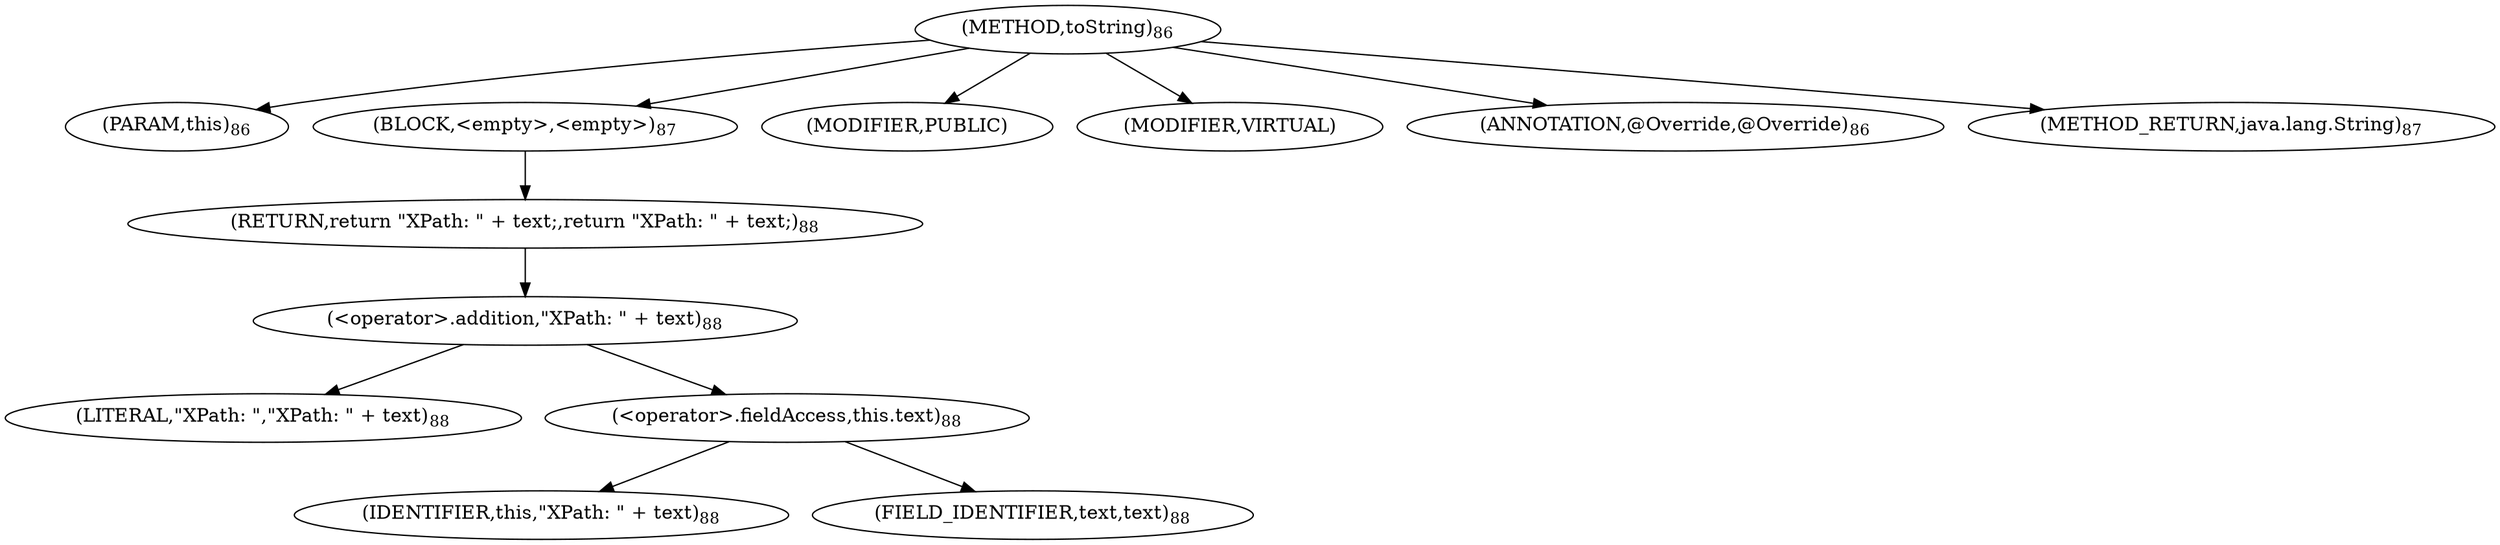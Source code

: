 digraph "toString" {  
"213" [label = <(METHOD,toString)<SUB>86</SUB>> ]
"214" [label = <(PARAM,this)<SUB>86</SUB>> ]
"215" [label = <(BLOCK,&lt;empty&gt;,&lt;empty&gt;)<SUB>87</SUB>> ]
"216" [label = <(RETURN,return &quot;XPath: &quot; + text;,return &quot;XPath: &quot; + text;)<SUB>88</SUB>> ]
"217" [label = <(&lt;operator&gt;.addition,&quot;XPath: &quot; + text)<SUB>88</SUB>> ]
"218" [label = <(LITERAL,&quot;XPath: &quot;,&quot;XPath: &quot; + text)<SUB>88</SUB>> ]
"219" [label = <(&lt;operator&gt;.fieldAccess,this.text)<SUB>88</SUB>> ]
"220" [label = <(IDENTIFIER,this,&quot;XPath: &quot; + text)<SUB>88</SUB>> ]
"221" [label = <(FIELD_IDENTIFIER,text,text)<SUB>88</SUB>> ]
"222" [label = <(MODIFIER,PUBLIC)> ]
"223" [label = <(MODIFIER,VIRTUAL)> ]
"224" [label = <(ANNOTATION,@Override,@Override)<SUB>86</SUB>> ]
"225" [label = <(METHOD_RETURN,java.lang.String)<SUB>87</SUB>> ]
  "213" -> "214" 
  "213" -> "215" 
  "213" -> "222" 
  "213" -> "223" 
  "213" -> "224" 
  "213" -> "225" 
  "215" -> "216" 
  "216" -> "217" 
  "217" -> "218" 
  "217" -> "219" 
  "219" -> "220" 
  "219" -> "221" 
}
